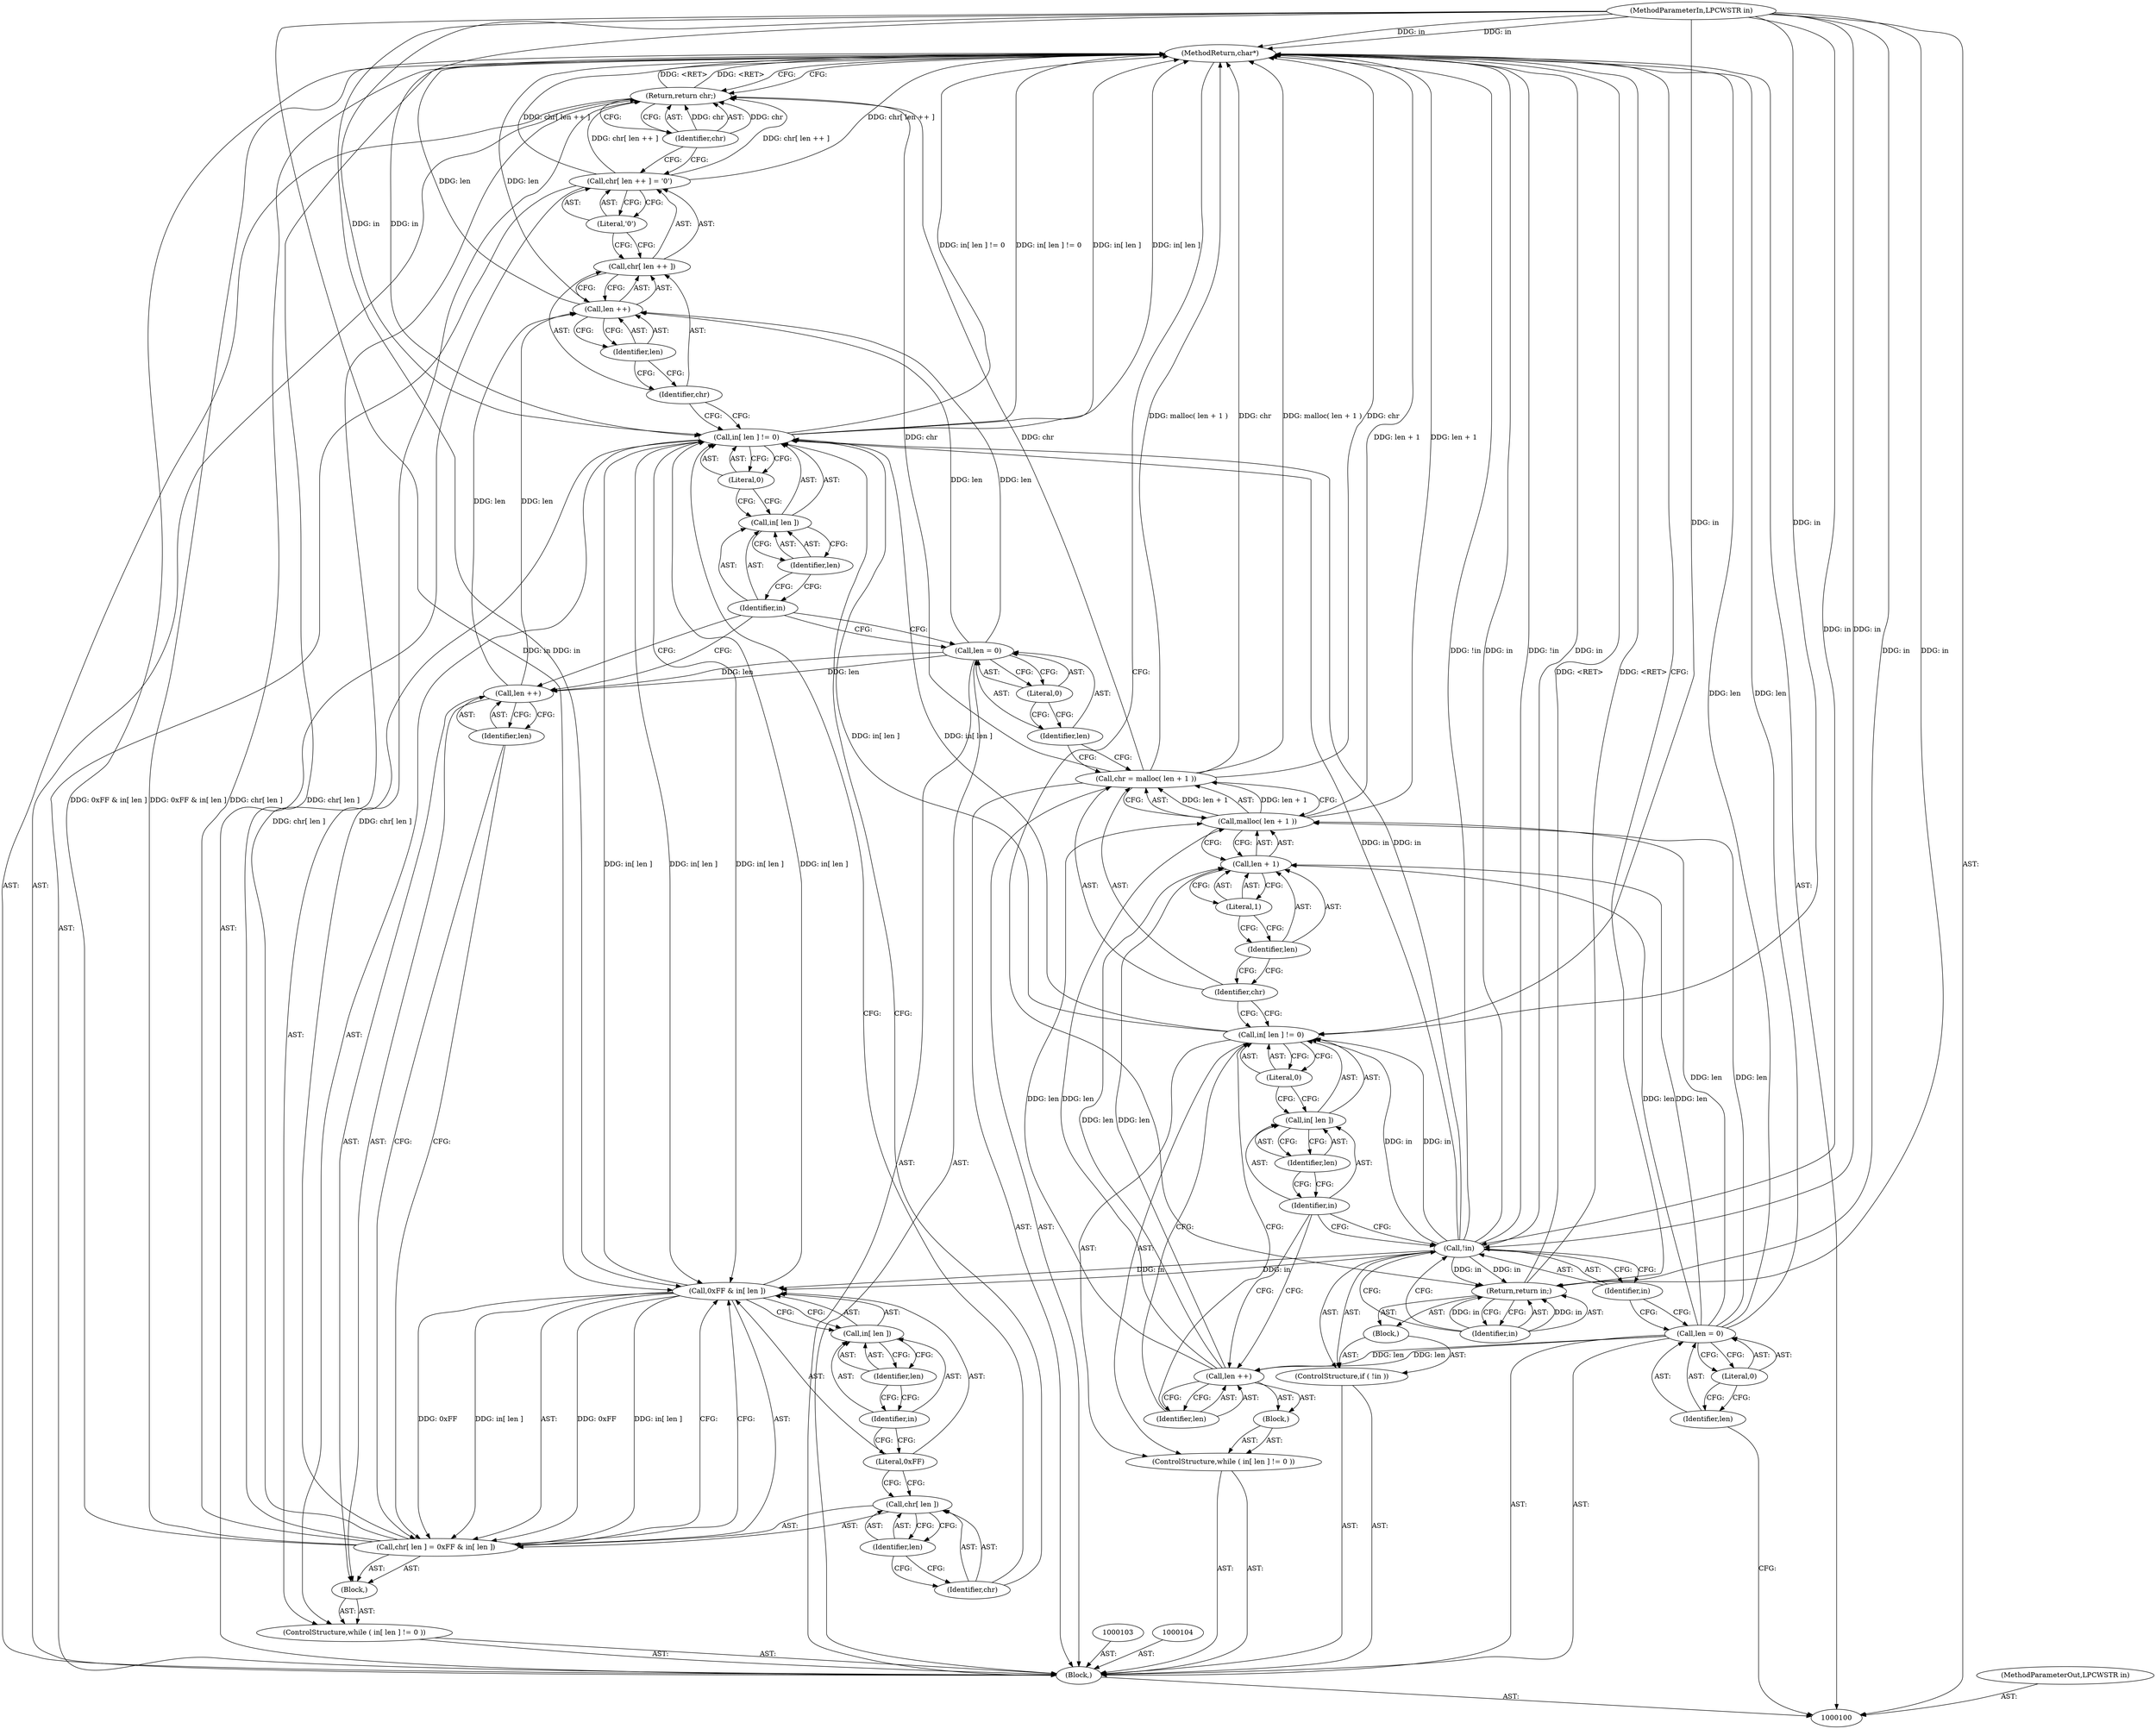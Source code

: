 digraph "1_unixODBC_45ef78e037f578b15fc58938a3a3251655e71d6f#diff-d52750c7ba4e594410438569d8e2963aL24_4" {
"1000158" [label="(MethodReturn,char*)"];
"1000101" [label="(MethodParameterIn,LPCWSTR in)"];
"1000204" [label="(MethodParameterOut,LPCWSTR in)"];
"1000115" [label="(Call,in[ len ] != 0)"];
"1000116" [label="(Call,in[ len ])"];
"1000117" [label="(Identifier,in)"];
"1000118" [label="(Identifier,len)"];
"1000119" [label="(Literal,0)"];
"1000114" [label="(ControlStructure,while ( in[ len ] != 0 ))"];
"1000120" [label="(Block,)"];
"1000121" [label="(Call,len ++)"];
"1000122" [label="(Identifier,len)"];
"1000125" [label="(Call,malloc( len + 1 ))"];
"1000126" [label="(Call,len + 1)"];
"1000127" [label="(Identifier,len)"];
"1000128" [label="(Literal,1)"];
"1000123" [label="(Call,chr = malloc( len + 1 ))"];
"1000124" [label="(Identifier,chr)"];
"1000131" [label="(Literal,0)"];
"1000129" [label="(Call,len = 0)"];
"1000130" [label="(Identifier,len)"];
"1000133" [label="(Call,in[ len ] != 0)"];
"1000134" [label="(Call,in[ len ])"];
"1000135" [label="(Identifier,in)"];
"1000136" [label="(Identifier,len)"];
"1000137" [label="(Literal,0)"];
"1000132" [label="(ControlStructure,while ( in[ len ] != 0 ))"];
"1000102" [label="(Block,)"];
"1000138" [label="(Block,)"];
"1000142" [label="(Identifier,len)"];
"1000143" [label="(Call,0xFF & in[ len ])"];
"1000144" [label="(Literal,0xFF)"];
"1000145" [label="(Call,in[ len ])"];
"1000146" [label="(Identifier,in)"];
"1000147" [label="(Identifier,len)"];
"1000139" [label="(Call,chr[ len ] = 0xFF & in[ len ])"];
"1000140" [label="(Call,chr[ len ])"];
"1000141" [label="(Identifier,chr)"];
"1000148" [label="(Call,len ++)"];
"1000149" [label="(Identifier,len)"];
"1000155" [label="(Literal,'\0')"];
"1000150" [label="(Call,chr[ len ++ ] = '\0')"];
"1000151" [label="(Call,chr[ len ++ ])"];
"1000152" [label="(Identifier,chr)"];
"1000153" [label="(Call,len ++)"];
"1000154" [label="(Identifier,len)"];
"1000157" [label="(Identifier,chr)"];
"1000156" [label="(Return,return chr;)"];
"1000107" [label="(Literal,0)"];
"1000105" [label="(Call,len = 0)"];
"1000106" [label="(Identifier,len)"];
"1000109" [label="(Call,!in)"];
"1000110" [label="(Identifier,in)"];
"1000108" [label="(ControlStructure,if ( !in ))"];
"1000111" [label="(Block,)"];
"1000113" [label="(Identifier,in)"];
"1000112" [label="(Return,return in;)"];
"1000158" -> "1000100"  [label="AST: "];
"1000158" -> "1000112"  [label="CFG: "];
"1000158" -> "1000156"  [label="CFG: "];
"1000125" -> "1000158"  [label="DDG: len + 1"];
"1000123" -> "1000158"  [label="DDG: malloc( len + 1 )"];
"1000123" -> "1000158"  [label="DDG: chr"];
"1000150" -> "1000158"  [label="DDG: chr[ len ++ ]"];
"1000139" -> "1000158"  [label="DDG: chr[ len ]"];
"1000139" -> "1000158"  [label="DDG: 0xFF & in[ len ]"];
"1000133" -> "1000158"  [label="DDG: in[ len ] != 0"];
"1000133" -> "1000158"  [label="DDG: in[ len ]"];
"1000153" -> "1000158"  [label="DDG: len"];
"1000101" -> "1000158"  [label="DDG: in"];
"1000109" -> "1000158"  [label="DDG: in"];
"1000109" -> "1000158"  [label="DDG: !in"];
"1000105" -> "1000158"  [label="DDG: len"];
"1000112" -> "1000158"  [label="DDG: <RET>"];
"1000156" -> "1000158"  [label="DDG: <RET>"];
"1000101" -> "1000100"  [label="AST: "];
"1000101" -> "1000158"  [label="DDG: in"];
"1000101" -> "1000109"  [label="DDG: in"];
"1000101" -> "1000112"  [label="DDG: in"];
"1000101" -> "1000115"  [label="DDG: in"];
"1000101" -> "1000133"  [label="DDG: in"];
"1000101" -> "1000143"  [label="DDG: in"];
"1000204" -> "1000100"  [label="AST: "];
"1000115" -> "1000114"  [label="AST: "];
"1000115" -> "1000119"  [label="CFG: "];
"1000116" -> "1000115"  [label="AST: "];
"1000119" -> "1000115"  [label="AST: "];
"1000122" -> "1000115"  [label="CFG: "];
"1000124" -> "1000115"  [label="CFG: "];
"1000109" -> "1000115"  [label="DDG: in"];
"1000101" -> "1000115"  [label="DDG: in"];
"1000115" -> "1000133"  [label="DDG: in[ len ]"];
"1000116" -> "1000115"  [label="AST: "];
"1000116" -> "1000118"  [label="CFG: "];
"1000117" -> "1000116"  [label="AST: "];
"1000118" -> "1000116"  [label="AST: "];
"1000119" -> "1000116"  [label="CFG: "];
"1000117" -> "1000116"  [label="AST: "];
"1000117" -> "1000121"  [label="CFG: "];
"1000117" -> "1000109"  [label="CFG: "];
"1000118" -> "1000117"  [label="CFG: "];
"1000118" -> "1000116"  [label="AST: "];
"1000118" -> "1000117"  [label="CFG: "];
"1000116" -> "1000118"  [label="CFG: "];
"1000119" -> "1000115"  [label="AST: "];
"1000119" -> "1000116"  [label="CFG: "];
"1000115" -> "1000119"  [label="CFG: "];
"1000114" -> "1000102"  [label="AST: "];
"1000115" -> "1000114"  [label="AST: "];
"1000120" -> "1000114"  [label="AST: "];
"1000120" -> "1000114"  [label="AST: "];
"1000121" -> "1000120"  [label="AST: "];
"1000121" -> "1000120"  [label="AST: "];
"1000121" -> "1000122"  [label="CFG: "];
"1000122" -> "1000121"  [label="AST: "];
"1000117" -> "1000121"  [label="CFG: "];
"1000105" -> "1000121"  [label="DDG: len"];
"1000121" -> "1000125"  [label="DDG: len"];
"1000121" -> "1000126"  [label="DDG: len"];
"1000122" -> "1000121"  [label="AST: "];
"1000122" -> "1000115"  [label="CFG: "];
"1000121" -> "1000122"  [label="CFG: "];
"1000125" -> "1000123"  [label="AST: "];
"1000125" -> "1000126"  [label="CFG: "];
"1000126" -> "1000125"  [label="AST: "];
"1000123" -> "1000125"  [label="CFG: "];
"1000125" -> "1000158"  [label="DDG: len + 1"];
"1000125" -> "1000123"  [label="DDG: len + 1"];
"1000121" -> "1000125"  [label="DDG: len"];
"1000105" -> "1000125"  [label="DDG: len"];
"1000126" -> "1000125"  [label="AST: "];
"1000126" -> "1000128"  [label="CFG: "];
"1000127" -> "1000126"  [label="AST: "];
"1000128" -> "1000126"  [label="AST: "];
"1000125" -> "1000126"  [label="CFG: "];
"1000121" -> "1000126"  [label="DDG: len"];
"1000105" -> "1000126"  [label="DDG: len"];
"1000127" -> "1000126"  [label="AST: "];
"1000127" -> "1000124"  [label="CFG: "];
"1000128" -> "1000127"  [label="CFG: "];
"1000128" -> "1000126"  [label="AST: "];
"1000128" -> "1000127"  [label="CFG: "];
"1000126" -> "1000128"  [label="CFG: "];
"1000123" -> "1000102"  [label="AST: "];
"1000123" -> "1000125"  [label="CFG: "];
"1000124" -> "1000123"  [label="AST: "];
"1000125" -> "1000123"  [label="AST: "];
"1000130" -> "1000123"  [label="CFG: "];
"1000123" -> "1000158"  [label="DDG: malloc( len + 1 )"];
"1000123" -> "1000158"  [label="DDG: chr"];
"1000125" -> "1000123"  [label="DDG: len + 1"];
"1000123" -> "1000156"  [label="DDG: chr"];
"1000124" -> "1000123"  [label="AST: "];
"1000124" -> "1000115"  [label="CFG: "];
"1000127" -> "1000124"  [label="CFG: "];
"1000131" -> "1000129"  [label="AST: "];
"1000131" -> "1000130"  [label="CFG: "];
"1000129" -> "1000131"  [label="CFG: "];
"1000129" -> "1000102"  [label="AST: "];
"1000129" -> "1000131"  [label="CFG: "];
"1000130" -> "1000129"  [label="AST: "];
"1000131" -> "1000129"  [label="AST: "];
"1000135" -> "1000129"  [label="CFG: "];
"1000129" -> "1000148"  [label="DDG: len"];
"1000129" -> "1000153"  [label="DDG: len"];
"1000130" -> "1000129"  [label="AST: "];
"1000130" -> "1000123"  [label="CFG: "];
"1000131" -> "1000130"  [label="CFG: "];
"1000133" -> "1000132"  [label="AST: "];
"1000133" -> "1000137"  [label="CFG: "];
"1000134" -> "1000133"  [label="AST: "];
"1000137" -> "1000133"  [label="AST: "];
"1000141" -> "1000133"  [label="CFG: "];
"1000152" -> "1000133"  [label="CFG: "];
"1000133" -> "1000158"  [label="DDG: in[ len ] != 0"];
"1000133" -> "1000158"  [label="DDG: in[ len ]"];
"1000143" -> "1000133"  [label="DDG: in[ len ]"];
"1000115" -> "1000133"  [label="DDG: in[ len ]"];
"1000109" -> "1000133"  [label="DDG: in"];
"1000101" -> "1000133"  [label="DDG: in"];
"1000133" -> "1000143"  [label="DDG: in[ len ]"];
"1000134" -> "1000133"  [label="AST: "];
"1000134" -> "1000136"  [label="CFG: "];
"1000135" -> "1000134"  [label="AST: "];
"1000136" -> "1000134"  [label="AST: "];
"1000137" -> "1000134"  [label="CFG: "];
"1000135" -> "1000134"  [label="AST: "];
"1000135" -> "1000148"  [label="CFG: "];
"1000135" -> "1000129"  [label="CFG: "];
"1000136" -> "1000135"  [label="CFG: "];
"1000136" -> "1000134"  [label="AST: "];
"1000136" -> "1000135"  [label="CFG: "];
"1000134" -> "1000136"  [label="CFG: "];
"1000137" -> "1000133"  [label="AST: "];
"1000137" -> "1000134"  [label="CFG: "];
"1000133" -> "1000137"  [label="CFG: "];
"1000132" -> "1000102"  [label="AST: "];
"1000133" -> "1000132"  [label="AST: "];
"1000138" -> "1000132"  [label="AST: "];
"1000102" -> "1000100"  [label="AST: "];
"1000103" -> "1000102"  [label="AST: "];
"1000104" -> "1000102"  [label="AST: "];
"1000105" -> "1000102"  [label="AST: "];
"1000108" -> "1000102"  [label="AST: "];
"1000114" -> "1000102"  [label="AST: "];
"1000123" -> "1000102"  [label="AST: "];
"1000129" -> "1000102"  [label="AST: "];
"1000132" -> "1000102"  [label="AST: "];
"1000150" -> "1000102"  [label="AST: "];
"1000156" -> "1000102"  [label="AST: "];
"1000138" -> "1000132"  [label="AST: "];
"1000139" -> "1000138"  [label="AST: "];
"1000148" -> "1000138"  [label="AST: "];
"1000142" -> "1000140"  [label="AST: "];
"1000142" -> "1000141"  [label="CFG: "];
"1000140" -> "1000142"  [label="CFG: "];
"1000143" -> "1000139"  [label="AST: "];
"1000143" -> "1000145"  [label="CFG: "];
"1000144" -> "1000143"  [label="AST: "];
"1000145" -> "1000143"  [label="AST: "];
"1000139" -> "1000143"  [label="CFG: "];
"1000143" -> "1000133"  [label="DDG: in[ len ]"];
"1000143" -> "1000139"  [label="DDG: 0xFF"];
"1000143" -> "1000139"  [label="DDG: in[ len ]"];
"1000133" -> "1000143"  [label="DDG: in[ len ]"];
"1000109" -> "1000143"  [label="DDG: in"];
"1000101" -> "1000143"  [label="DDG: in"];
"1000144" -> "1000143"  [label="AST: "];
"1000144" -> "1000140"  [label="CFG: "];
"1000146" -> "1000144"  [label="CFG: "];
"1000145" -> "1000143"  [label="AST: "];
"1000145" -> "1000147"  [label="CFG: "];
"1000146" -> "1000145"  [label="AST: "];
"1000147" -> "1000145"  [label="AST: "];
"1000143" -> "1000145"  [label="CFG: "];
"1000146" -> "1000145"  [label="AST: "];
"1000146" -> "1000144"  [label="CFG: "];
"1000147" -> "1000146"  [label="CFG: "];
"1000147" -> "1000145"  [label="AST: "];
"1000147" -> "1000146"  [label="CFG: "];
"1000145" -> "1000147"  [label="CFG: "];
"1000139" -> "1000138"  [label="AST: "];
"1000139" -> "1000143"  [label="CFG: "];
"1000140" -> "1000139"  [label="AST: "];
"1000143" -> "1000139"  [label="AST: "];
"1000149" -> "1000139"  [label="CFG: "];
"1000139" -> "1000158"  [label="DDG: chr[ len ]"];
"1000139" -> "1000158"  [label="DDG: 0xFF & in[ len ]"];
"1000143" -> "1000139"  [label="DDG: 0xFF"];
"1000143" -> "1000139"  [label="DDG: in[ len ]"];
"1000139" -> "1000156"  [label="DDG: chr[ len ]"];
"1000140" -> "1000139"  [label="AST: "];
"1000140" -> "1000142"  [label="CFG: "];
"1000141" -> "1000140"  [label="AST: "];
"1000142" -> "1000140"  [label="AST: "];
"1000144" -> "1000140"  [label="CFG: "];
"1000141" -> "1000140"  [label="AST: "];
"1000141" -> "1000133"  [label="CFG: "];
"1000142" -> "1000141"  [label="CFG: "];
"1000148" -> "1000138"  [label="AST: "];
"1000148" -> "1000149"  [label="CFG: "];
"1000149" -> "1000148"  [label="AST: "];
"1000135" -> "1000148"  [label="CFG: "];
"1000129" -> "1000148"  [label="DDG: len"];
"1000148" -> "1000153"  [label="DDG: len"];
"1000149" -> "1000148"  [label="AST: "];
"1000149" -> "1000139"  [label="CFG: "];
"1000148" -> "1000149"  [label="CFG: "];
"1000155" -> "1000150"  [label="AST: "];
"1000155" -> "1000151"  [label="CFG: "];
"1000150" -> "1000155"  [label="CFG: "];
"1000150" -> "1000102"  [label="AST: "];
"1000150" -> "1000155"  [label="CFG: "];
"1000151" -> "1000150"  [label="AST: "];
"1000155" -> "1000150"  [label="AST: "];
"1000157" -> "1000150"  [label="CFG: "];
"1000150" -> "1000158"  [label="DDG: chr[ len ++ ]"];
"1000150" -> "1000156"  [label="DDG: chr[ len ++ ]"];
"1000151" -> "1000150"  [label="AST: "];
"1000151" -> "1000153"  [label="CFG: "];
"1000152" -> "1000151"  [label="AST: "];
"1000153" -> "1000151"  [label="AST: "];
"1000155" -> "1000151"  [label="CFG: "];
"1000152" -> "1000151"  [label="AST: "];
"1000152" -> "1000133"  [label="CFG: "];
"1000154" -> "1000152"  [label="CFG: "];
"1000153" -> "1000151"  [label="AST: "];
"1000153" -> "1000154"  [label="CFG: "];
"1000154" -> "1000153"  [label="AST: "];
"1000151" -> "1000153"  [label="CFG: "];
"1000153" -> "1000158"  [label="DDG: len"];
"1000129" -> "1000153"  [label="DDG: len"];
"1000148" -> "1000153"  [label="DDG: len"];
"1000154" -> "1000153"  [label="AST: "];
"1000154" -> "1000152"  [label="CFG: "];
"1000153" -> "1000154"  [label="CFG: "];
"1000157" -> "1000156"  [label="AST: "];
"1000157" -> "1000150"  [label="CFG: "];
"1000156" -> "1000157"  [label="CFG: "];
"1000157" -> "1000156"  [label="DDG: chr"];
"1000156" -> "1000102"  [label="AST: "];
"1000156" -> "1000157"  [label="CFG: "];
"1000157" -> "1000156"  [label="AST: "];
"1000158" -> "1000156"  [label="CFG: "];
"1000156" -> "1000158"  [label="DDG: <RET>"];
"1000157" -> "1000156"  [label="DDG: chr"];
"1000150" -> "1000156"  [label="DDG: chr[ len ++ ]"];
"1000139" -> "1000156"  [label="DDG: chr[ len ]"];
"1000123" -> "1000156"  [label="DDG: chr"];
"1000107" -> "1000105"  [label="AST: "];
"1000107" -> "1000106"  [label="CFG: "];
"1000105" -> "1000107"  [label="CFG: "];
"1000105" -> "1000102"  [label="AST: "];
"1000105" -> "1000107"  [label="CFG: "];
"1000106" -> "1000105"  [label="AST: "];
"1000107" -> "1000105"  [label="AST: "];
"1000110" -> "1000105"  [label="CFG: "];
"1000105" -> "1000158"  [label="DDG: len"];
"1000105" -> "1000121"  [label="DDG: len"];
"1000105" -> "1000125"  [label="DDG: len"];
"1000105" -> "1000126"  [label="DDG: len"];
"1000106" -> "1000105"  [label="AST: "];
"1000106" -> "1000100"  [label="CFG: "];
"1000107" -> "1000106"  [label="CFG: "];
"1000109" -> "1000108"  [label="AST: "];
"1000109" -> "1000110"  [label="CFG: "];
"1000110" -> "1000109"  [label="AST: "];
"1000113" -> "1000109"  [label="CFG: "];
"1000117" -> "1000109"  [label="CFG: "];
"1000109" -> "1000158"  [label="DDG: in"];
"1000109" -> "1000158"  [label="DDG: !in"];
"1000101" -> "1000109"  [label="DDG: in"];
"1000109" -> "1000112"  [label="DDG: in"];
"1000109" -> "1000115"  [label="DDG: in"];
"1000109" -> "1000133"  [label="DDG: in"];
"1000109" -> "1000143"  [label="DDG: in"];
"1000110" -> "1000109"  [label="AST: "];
"1000110" -> "1000105"  [label="CFG: "];
"1000109" -> "1000110"  [label="CFG: "];
"1000108" -> "1000102"  [label="AST: "];
"1000109" -> "1000108"  [label="AST: "];
"1000111" -> "1000108"  [label="AST: "];
"1000111" -> "1000108"  [label="AST: "];
"1000112" -> "1000111"  [label="AST: "];
"1000113" -> "1000112"  [label="AST: "];
"1000113" -> "1000109"  [label="CFG: "];
"1000112" -> "1000113"  [label="CFG: "];
"1000113" -> "1000112"  [label="DDG: in"];
"1000112" -> "1000111"  [label="AST: "];
"1000112" -> "1000113"  [label="CFG: "];
"1000113" -> "1000112"  [label="AST: "];
"1000158" -> "1000112"  [label="CFG: "];
"1000112" -> "1000158"  [label="DDG: <RET>"];
"1000113" -> "1000112"  [label="DDG: in"];
"1000109" -> "1000112"  [label="DDG: in"];
"1000101" -> "1000112"  [label="DDG: in"];
}
